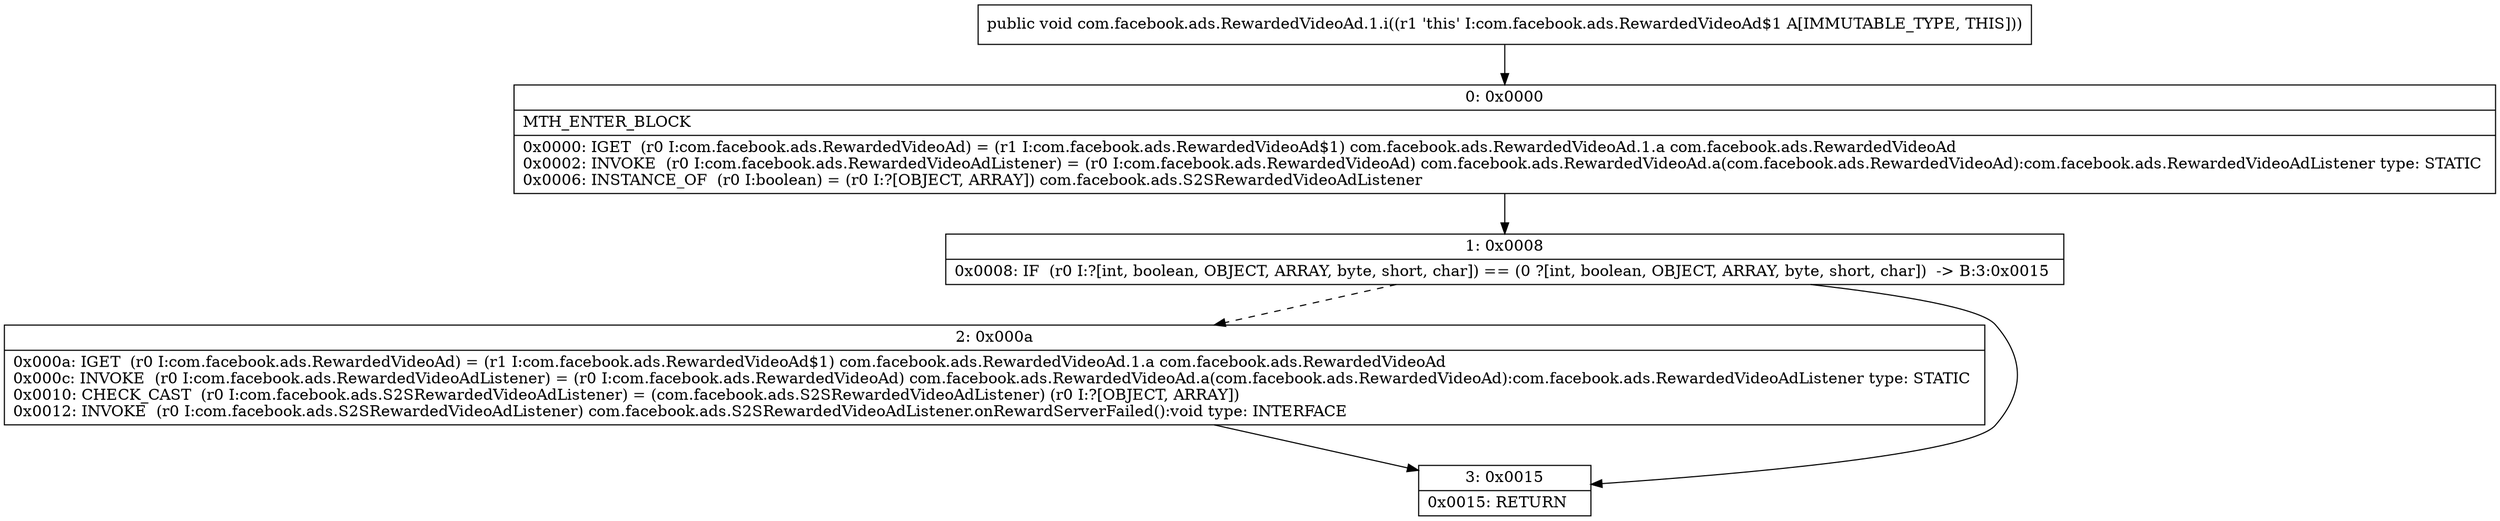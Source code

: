 digraph "CFG forcom.facebook.ads.RewardedVideoAd.1.i()V" {
Node_0 [shape=record,label="{0\:\ 0x0000|MTH_ENTER_BLOCK\l|0x0000: IGET  (r0 I:com.facebook.ads.RewardedVideoAd) = (r1 I:com.facebook.ads.RewardedVideoAd$1) com.facebook.ads.RewardedVideoAd.1.a com.facebook.ads.RewardedVideoAd \l0x0002: INVOKE  (r0 I:com.facebook.ads.RewardedVideoAdListener) = (r0 I:com.facebook.ads.RewardedVideoAd) com.facebook.ads.RewardedVideoAd.a(com.facebook.ads.RewardedVideoAd):com.facebook.ads.RewardedVideoAdListener type: STATIC \l0x0006: INSTANCE_OF  (r0 I:boolean) = (r0 I:?[OBJECT, ARRAY]) com.facebook.ads.S2SRewardedVideoAdListener \l}"];
Node_1 [shape=record,label="{1\:\ 0x0008|0x0008: IF  (r0 I:?[int, boolean, OBJECT, ARRAY, byte, short, char]) == (0 ?[int, boolean, OBJECT, ARRAY, byte, short, char])  \-\> B:3:0x0015 \l}"];
Node_2 [shape=record,label="{2\:\ 0x000a|0x000a: IGET  (r0 I:com.facebook.ads.RewardedVideoAd) = (r1 I:com.facebook.ads.RewardedVideoAd$1) com.facebook.ads.RewardedVideoAd.1.a com.facebook.ads.RewardedVideoAd \l0x000c: INVOKE  (r0 I:com.facebook.ads.RewardedVideoAdListener) = (r0 I:com.facebook.ads.RewardedVideoAd) com.facebook.ads.RewardedVideoAd.a(com.facebook.ads.RewardedVideoAd):com.facebook.ads.RewardedVideoAdListener type: STATIC \l0x0010: CHECK_CAST  (r0 I:com.facebook.ads.S2SRewardedVideoAdListener) = (com.facebook.ads.S2SRewardedVideoAdListener) (r0 I:?[OBJECT, ARRAY]) \l0x0012: INVOKE  (r0 I:com.facebook.ads.S2SRewardedVideoAdListener) com.facebook.ads.S2SRewardedVideoAdListener.onRewardServerFailed():void type: INTERFACE \l}"];
Node_3 [shape=record,label="{3\:\ 0x0015|0x0015: RETURN   \l}"];
MethodNode[shape=record,label="{public void com.facebook.ads.RewardedVideoAd.1.i((r1 'this' I:com.facebook.ads.RewardedVideoAd$1 A[IMMUTABLE_TYPE, THIS])) }"];
MethodNode -> Node_0;
Node_0 -> Node_1;
Node_1 -> Node_2[style=dashed];
Node_1 -> Node_3;
Node_2 -> Node_3;
}

